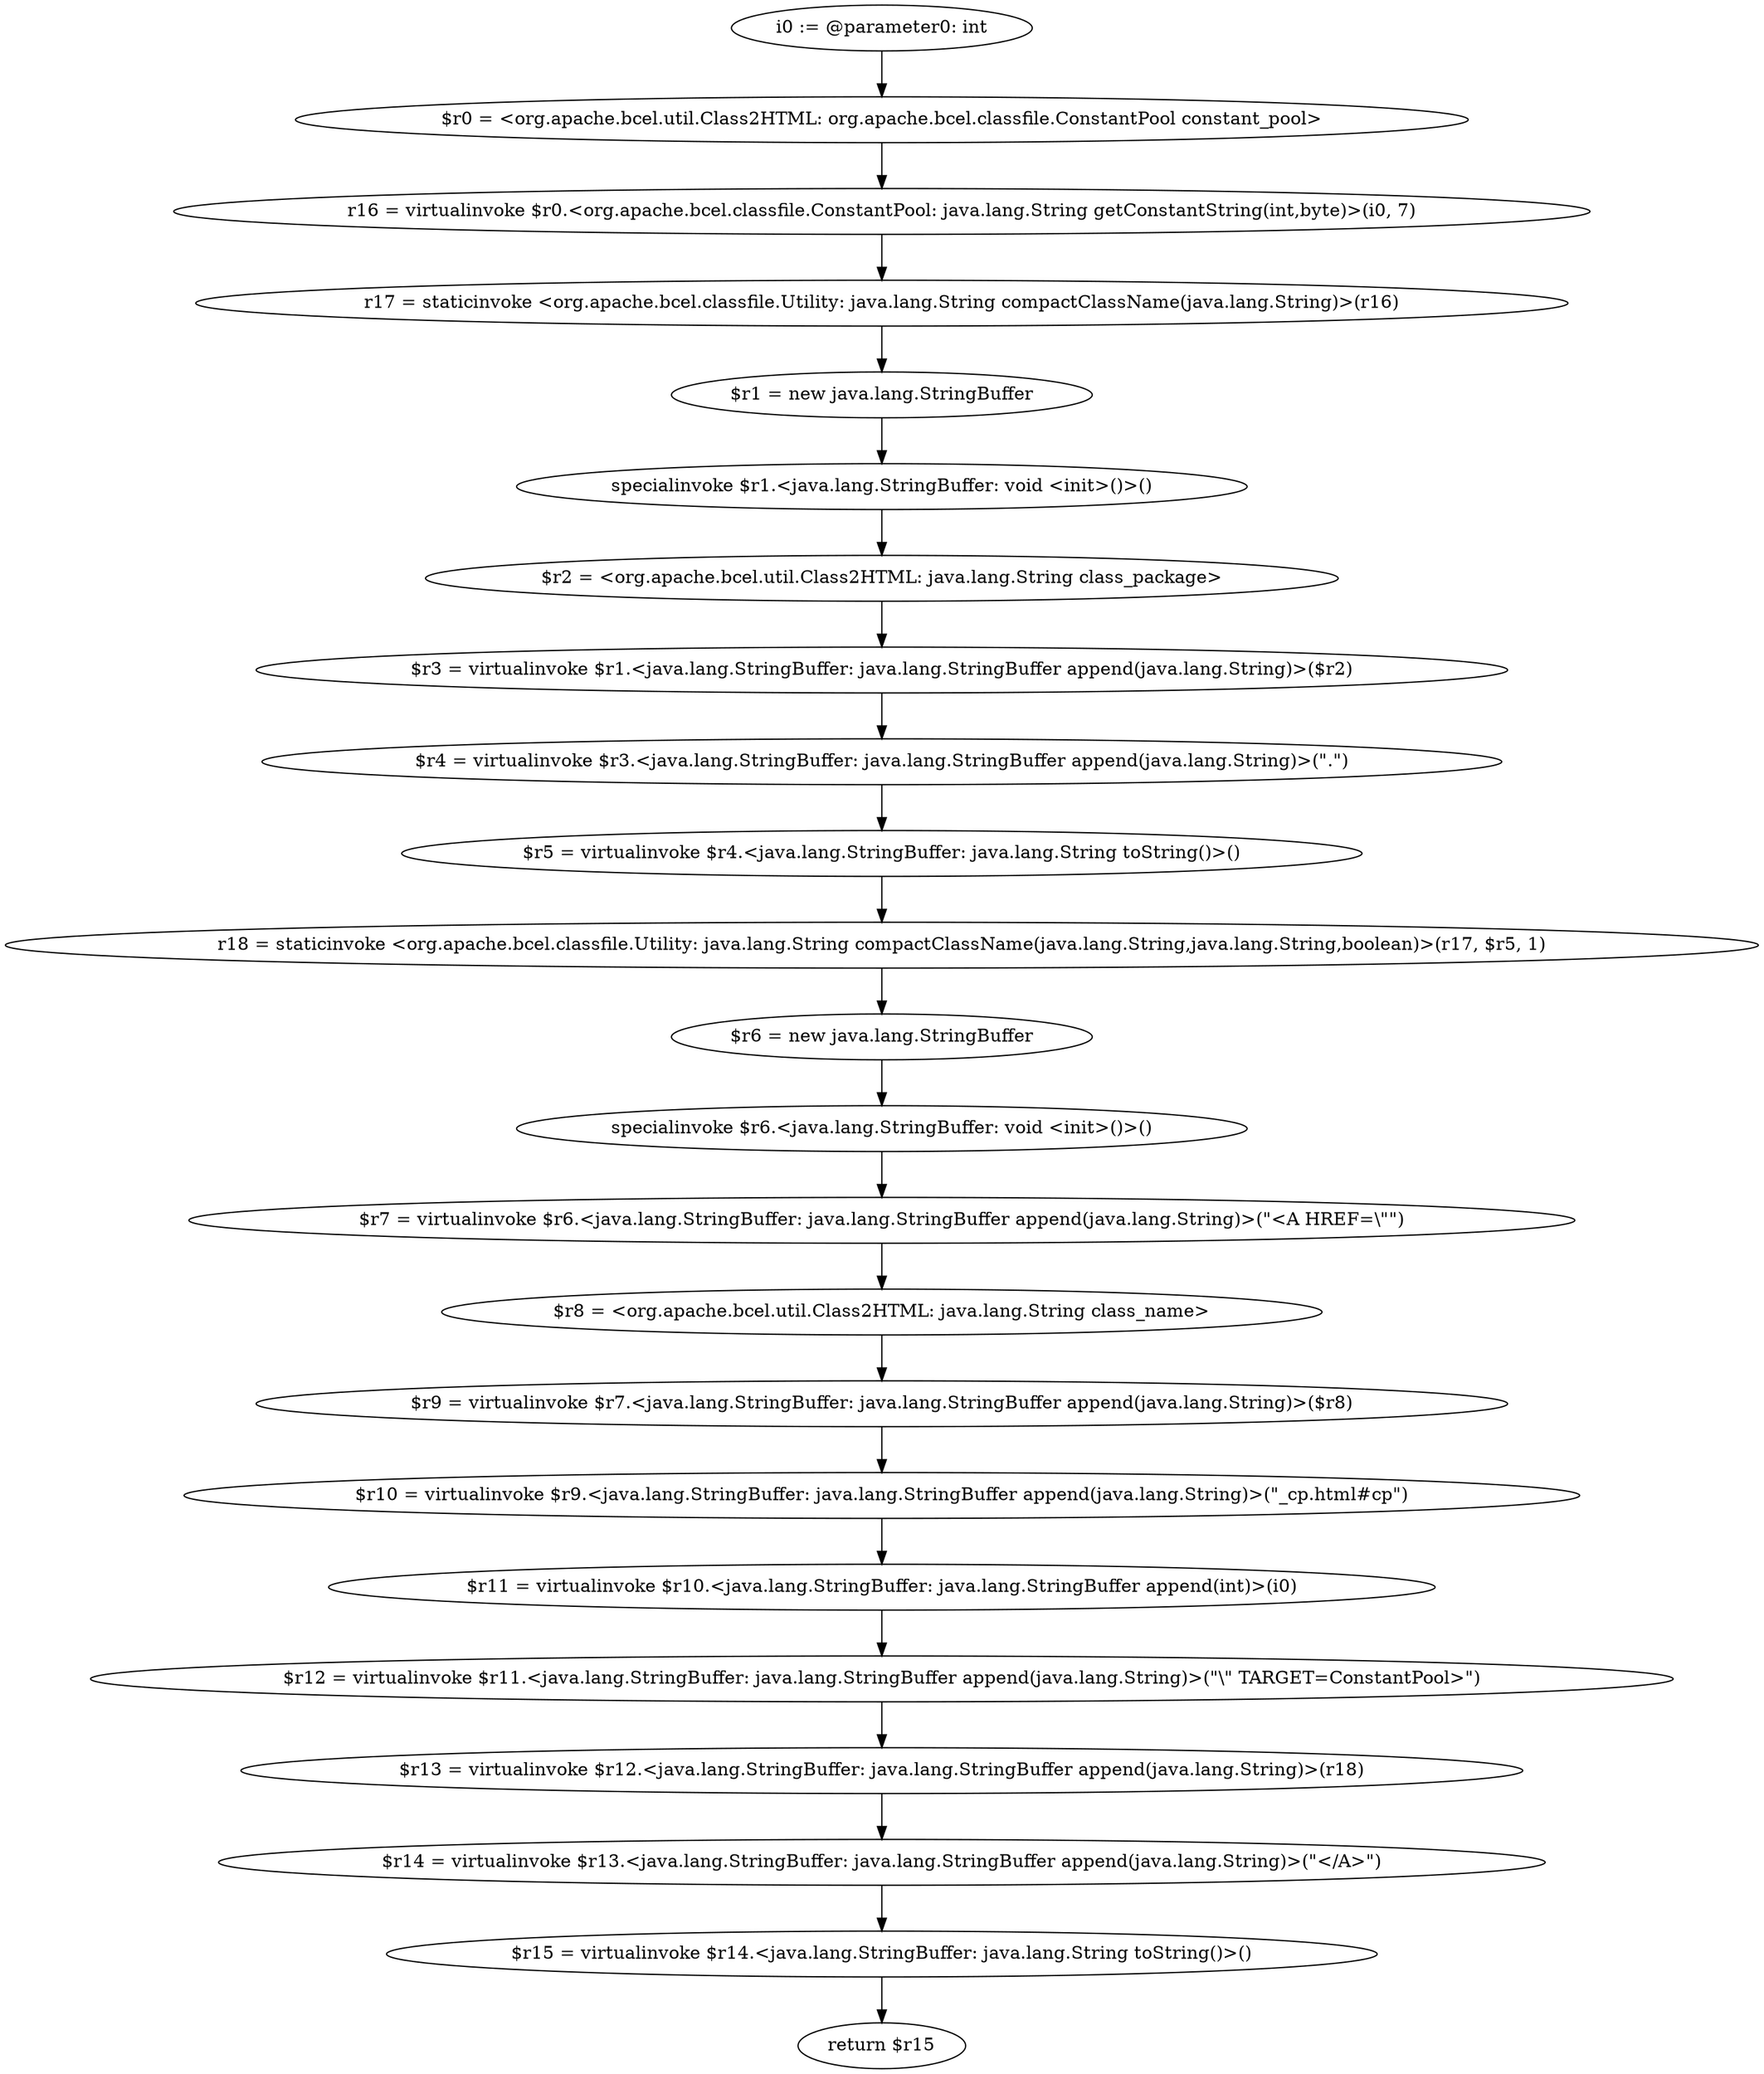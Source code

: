 digraph "unitGraph" {
    "i0 := @parameter0: int"
    "$r0 = <org.apache.bcel.util.Class2HTML: org.apache.bcel.classfile.ConstantPool constant_pool>"
    "r16 = virtualinvoke $r0.<org.apache.bcel.classfile.ConstantPool: java.lang.String getConstantString(int,byte)>(i0, 7)"
    "r17 = staticinvoke <org.apache.bcel.classfile.Utility: java.lang.String compactClassName(java.lang.String)>(r16)"
    "$r1 = new java.lang.StringBuffer"
    "specialinvoke $r1.<java.lang.StringBuffer: void <init>()>()"
    "$r2 = <org.apache.bcel.util.Class2HTML: java.lang.String class_package>"
    "$r3 = virtualinvoke $r1.<java.lang.StringBuffer: java.lang.StringBuffer append(java.lang.String)>($r2)"
    "$r4 = virtualinvoke $r3.<java.lang.StringBuffer: java.lang.StringBuffer append(java.lang.String)>(\".\")"
    "$r5 = virtualinvoke $r4.<java.lang.StringBuffer: java.lang.String toString()>()"
    "r18 = staticinvoke <org.apache.bcel.classfile.Utility: java.lang.String compactClassName(java.lang.String,java.lang.String,boolean)>(r17, $r5, 1)"
    "$r6 = new java.lang.StringBuffer"
    "specialinvoke $r6.<java.lang.StringBuffer: void <init>()>()"
    "$r7 = virtualinvoke $r6.<java.lang.StringBuffer: java.lang.StringBuffer append(java.lang.String)>(\"<A HREF=\\\"\")"
    "$r8 = <org.apache.bcel.util.Class2HTML: java.lang.String class_name>"
    "$r9 = virtualinvoke $r7.<java.lang.StringBuffer: java.lang.StringBuffer append(java.lang.String)>($r8)"
    "$r10 = virtualinvoke $r9.<java.lang.StringBuffer: java.lang.StringBuffer append(java.lang.String)>(\"_cp.html#cp\")"
    "$r11 = virtualinvoke $r10.<java.lang.StringBuffer: java.lang.StringBuffer append(int)>(i0)"
    "$r12 = virtualinvoke $r11.<java.lang.StringBuffer: java.lang.StringBuffer append(java.lang.String)>(\"\\\" TARGET=ConstantPool>\")"
    "$r13 = virtualinvoke $r12.<java.lang.StringBuffer: java.lang.StringBuffer append(java.lang.String)>(r18)"
    "$r14 = virtualinvoke $r13.<java.lang.StringBuffer: java.lang.StringBuffer append(java.lang.String)>(\"</A>\")"
    "$r15 = virtualinvoke $r14.<java.lang.StringBuffer: java.lang.String toString()>()"
    "return $r15"
    "i0 := @parameter0: int"->"$r0 = <org.apache.bcel.util.Class2HTML: org.apache.bcel.classfile.ConstantPool constant_pool>";
    "$r0 = <org.apache.bcel.util.Class2HTML: org.apache.bcel.classfile.ConstantPool constant_pool>"->"r16 = virtualinvoke $r0.<org.apache.bcel.classfile.ConstantPool: java.lang.String getConstantString(int,byte)>(i0, 7)";
    "r16 = virtualinvoke $r0.<org.apache.bcel.classfile.ConstantPool: java.lang.String getConstantString(int,byte)>(i0, 7)"->"r17 = staticinvoke <org.apache.bcel.classfile.Utility: java.lang.String compactClassName(java.lang.String)>(r16)";
    "r17 = staticinvoke <org.apache.bcel.classfile.Utility: java.lang.String compactClassName(java.lang.String)>(r16)"->"$r1 = new java.lang.StringBuffer";
    "$r1 = new java.lang.StringBuffer"->"specialinvoke $r1.<java.lang.StringBuffer: void <init>()>()";
    "specialinvoke $r1.<java.lang.StringBuffer: void <init>()>()"->"$r2 = <org.apache.bcel.util.Class2HTML: java.lang.String class_package>";
    "$r2 = <org.apache.bcel.util.Class2HTML: java.lang.String class_package>"->"$r3 = virtualinvoke $r1.<java.lang.StringBuffer: java.lang.StringBuffer append(java.lang.String)>($r2)";
    "$r3 = virtualinvoke $r1.<java.lang.StringBuffer: java.lang.StringBuffer append(java.lang.String)>($r2)"->"$r4 = virtualinvoke $r3.<java.lang.StringBuffer: java.lang.StringBuffer append(java.lang.String)>(\".\")";
    "$r4 = virtualinvoke $r3.<java.lang.StringBuffer: java.lang.StringBuffer append(java.lang.String)>(\".\")"->"$r5 = virtualinvoke $r4.<java.lang.StringBuffer: java.lang.String toString()>()";
    "$r5 = virtualinvoke $r4.<java.lang.StringBuffer: java.lang.String toString()>()"->"r18 = staticinvoke <org.apache.bcel.classfile.Utility: java.lang.String compactClassName(java.lang.String,java.lang.String,boolean)>(r17, $r5, 1)";
    "r18 = staticinvoke <org.apache.bcel.classfile.Utility: java.lang.String compactClassName(java.lang.String,java.lang.String,boolean)>(r17, $r5, 1)"->"$r6 = new java.lang.StringBuffer";
    "$r6 = new java.lang.StringBuffer"->"specialinvoke $r6.<java.lang.StringBuffer: void <init>()>()";
    "specialinvoke $r6.<java.lang.StringBuffer: void <init>()>()"->"$r7 = virtualinvoke $r6.<java.lang.StringBuffer: java.lang.StringBuffer append(java.lang.String)>(\"<A HREF=\\\"\")";
    "$r7 = virtualinvoke $r6.<java.lang.StringBuffer: java.lang.StringBuffer append(java.lang.String)>(\"<A HREF=\\\"\")"->"$r8 = <org.apache.bcel.util.Class2HTML: java.lang.String class_name>";
    "$r8 = <org.apache.bcel.util.Class2HTML: java.lang.String class_name>"->"$r9 = virtualinvoke $r7.<java.lang.StringBuffer: java.lang.StringBuffer append(java.lang.String)>($r8)";
    "$r9 = virtualinvoke $r7.<java.lang.StringBuffer: java.lang.StringBuffer append(java.lang.String)>($r8)"->"$r10 = virtualinvoke $r9.<java.lang.StringBuffer: java.lang.StringBuffer append(java.lang.String)>(\"_cp.html#cp\")";
    "$r10 = virtualinvoke $r9.<java.lang.StringBuffer: java.lang.StringBuffer append(java.lang.String)>(\"_cp.html#cp\")"->"$r11 = virtualinvoke $r10.<java.lang.StringBuffer: java.lang.StringBuffer append(int)>(i0)";
    "$r11 = virtualinvoke $r10.<java.lang.StringBuffer: java.lang.StringBuffer append(int)>(i0)"->"$r12 = virtualinvoke $r11.<java.lang.StringBuffer: java.lang.StringBuffer append(java.lang.String)>(\"\\\" TARGET=ConstantPool>\")";
    "$r12 = virtualinvoke $r11.<java.lang.StringBuffer: java.lang.StringBuffer append(java.lang.String)>(\"\\\" TARGET=ConstantPool>\")"->"$r13 = virtualinvoke $r12.<java.lang.StringBuffer: java.lang.StringBuffer append(java.lang.String)>(r18)";
    "$r13 = virtualinvoke $r12.<java.lang.StringBuffer: java.lang.StringBuffer append(java.lang.String)>(r18)"->"$r14 = virtualinvoke $r13.<java.lang.StringBuffer: java.lang.StringBuffer append(java.lang.String)>(\"</A>\")";
    "$r14 = virtualinvoke $r13.<java.lang.StringBuffer: java.lang.StringBuffer append(java.lang.String)>(\"</A>\")"->"$r15 = virtualinvoke $r14.<java.lang.StringBuffer: java.lang.String toString()>()";
    "$r15 = virtualinvoke $r14.<java.lang.StringBuffer: java.lang.String toString()>()"->"return $r15";
}
